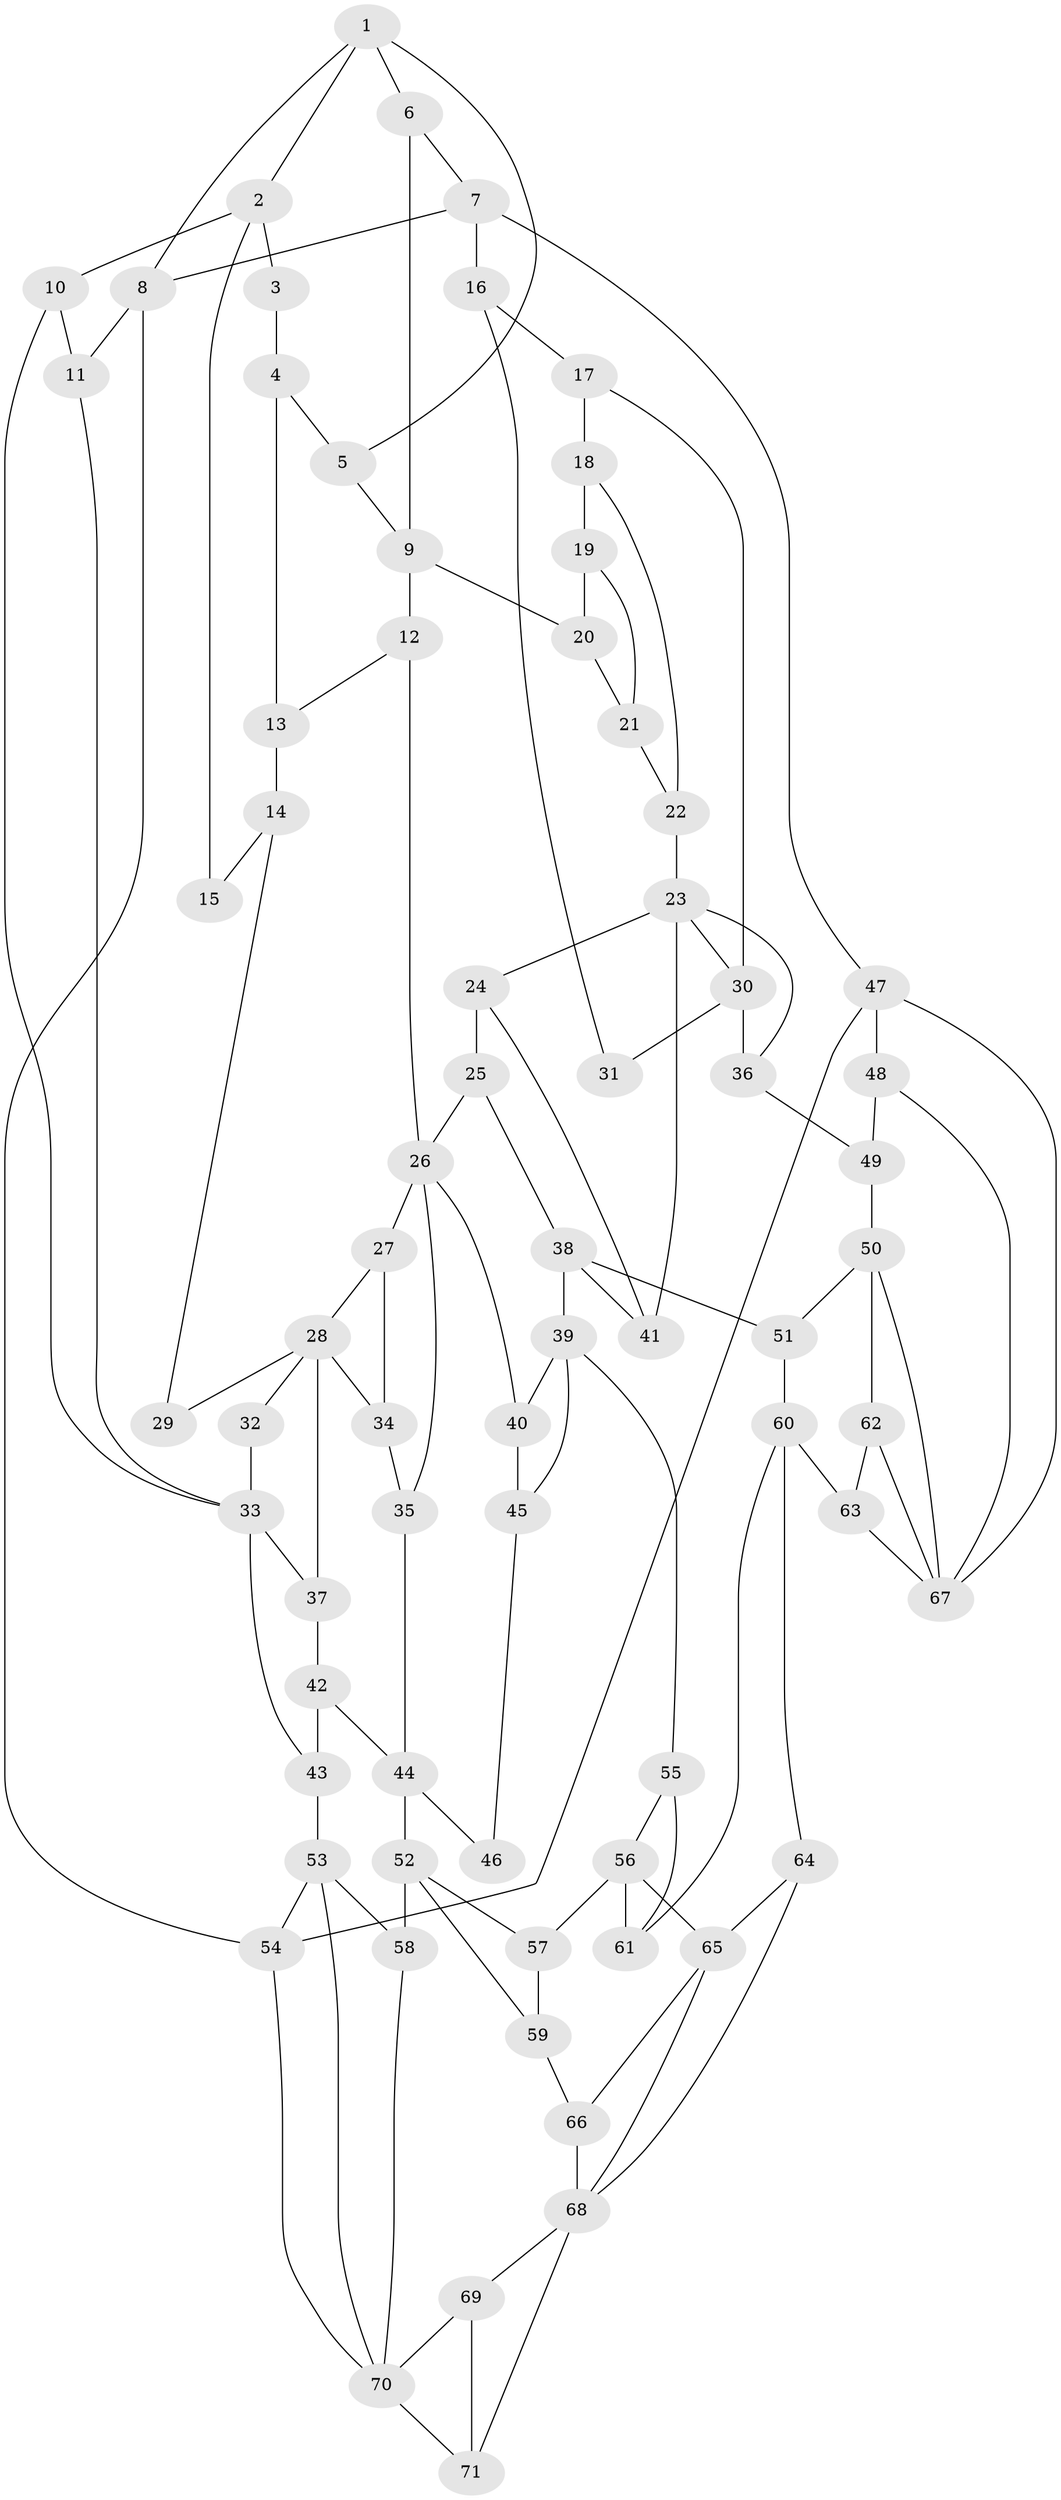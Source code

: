 // original degree distribution, {3: 0.014084507042253521, 5: 0.5211267605633803, 4: 0.23943661971830985, 6: 0.22535211267605634}
// Generated by graph-tools (version 1.1) at 2025/38/03/09/25 02:38:45]
// undirected, 71 vertices, 119 edges
graph export_dot {
graph [start="1"]
  node [color=gray90,style=filled];
  1;
  2;
  3;
  4;
  5;
  6;
  7;
  8;
  9;
  10;
  11;
  12;
  13;
  14;
  15;
  16;
  17;
  18;
  19;
  20;
  21;
  22;
  23;
  24;
  25;
  26;
  27;
  28;
  29;
  30;
  31;
  32;
  33;
  34;
  35;
  36;
  37;
  38;
  39;
  40;
  41;
  42;
  43;
  44;
  45;
  46;
  47;
  48;
  49;
  50;
  51;
  52;
  53;
  54;
  55;
  56;
  57;
  58;
  59;
  60;
  61;
  62;
  63;
  64;
  65;
  66;
  67;
  68;
  69;
  70;
  71;
  1 -- 2 [weight=1.0];
  1 -- 5 [weight=1.0];
  1 -- 6 [weight=1.0];
  1 -- 8 [weight=1.0];
  2 -- 3 [weight=2.0];
  2 -- 10 [weight=1.0];
  2 -- 15 [weight=2.0];
  3 -- 4 [weight=1.0];
  4 -- 5 [weight=1.0];
  4 -- 13 [weight=2.0];
  5 -- 9 [weight=1.0];
  6 -- 7 [weight=1.0];
  6 -- 9 [weight=1.0];
  7 -- 8 [weight=1.0];
  7 -- 16 [weight=1.0];
  7 -- 47 [weight=1.0];
  8 -- 11 [weight=1.0];
  8 -- 54 [weight=1.0];
  9 -- 12 [weight=2.0];
  9 -- 20 [weight=2.0];
  10 -- 11 [weight=1.0];
  10 -- 33 [weight=1.0];
  11 -- 33 [weight=1.0];
  12 -- 13 [weight=1.0];
  12 -- 26 [weight=2.0];
  13 -- 14 [weight=1.0];
  14 -- 15 [weight=1.0];
  14 -- 29 [weight=1.0];
  16 -- 17 [weight=1.0];
  16 -- 31 [weight=1.0];
  17 -- 18 [weight=2.0];
  17 -- 30 [weight=1.0];
  18 -- 19 [weight=2.0];
  18 -- 22 [weight=1.0];
  19 -- 20 [weight=3.0];
  19 -- 21 [weight=1.0];
  20 -- 21 [weight=1.0];
  21 -- 22 [weight=1.0];
  22 -- 23 [weight=2.0];
  23 -- 24 [weight=1.0];
  23 -- 30 [weight=1.0];
  23 -- 36 [weight=1.0];
  23 -- 41 [weight=1.0];
  24 -- 25 [weight=1.0];
  24 -- 41 [weight=1.0];
  25 -- 26 [weight=1.0];
  25 -- 38 [weight=1.0];
  26 -- 27 [weight=1.0];
  26 -- 35 [weight=1.0];
  26 -- 40 [weight=1.0];
  27 -- 28 [weight=1.0];
  27 -- 34 [weight=1.0];
  28 -- 29 [weight=2.0];
  28 -- 32 [weight=1.0];
  28 -- 34 [weight=1.0];
  28 -- 37 [weight=1.0];
  30 -- 31 [weight=2.0];
  30 -- 36 [weight=2.0];
  32 -- 33 [weight=2.0];
  33 -- 37 [weight=1.0];
  33 -- 43 [weight=1.0];
  34 -- 35 [weight=1.0];
  35 -- 44 [weight=1.0];
  36 -- 49 [weight=1.0];
  37 -- 42 [weight=1.0];
  38 -- 39 [weight=2.0];
  38 -- 41 [weight=1.0];
  38 -- 51 [weight=2.0];
  39 -- 40 [weight=1.0];
  39 -- 45 [weight=1.0];
  39 -- 55 [weight=1.0];
  40 -- 45 [weight=1.0];
  42 -- 43 [weight=1.0];
  42 -- 44 [weight=1.0];
  43 -- 53 [weight=2.0];
  44 -- 46 [weight=2.0];
  44 -- 52 [weight=2.0];
  45 -- 46 [weight=1.0];
  47 -- 48 [weight=1.0];
  47 -- 54 [weight=1.0];
  47 -- 67 [weight=1.0];
  48 -- 49 [weight=1.0];
  48 -- 67 [weight=1.0];
  49 -- 50 [weight=1.0];
  50 -- 51 [weight=1.0];
  50 -- 62 [weight=1.0];
  50 -- 67 [weight=1.0];
  51 -- 60 [weight=2.0];
  52 -- 57 [weight=1.0];
  52 -- 58 [weight=1.0];
  52 -- 59 [weight=1.0];
  53 -- 54 [weight=1.0];
  53 -- 58 [weight=1.0];
  53 -- 70 [weight=2.0];
  54 -- 70 [weight=1.0];
  55 -- 56 [weight=1.0];
  55 -- 61 [weight=1.0];
  56 -- 57 [weight=1.0];
  56 -- 61 [weight=1.0];
  56 -- 65 [weight=2.0];
  57 -- 59 [weight=1.0];
  58 -- 70 [weight=1.0];
  59 -- 66 [weight=1.0];
  60 -- 61 [weight=1.0];
  60 -- 63 [weight=2.0];
  60 -- 64 [weight=1.0];
  62 -- 63 [weight=3.0];
  62 -- 67 [weight=2.0];
  63 -- 67 [weight=1.0];
  64 -- 65 [weight=1.0];
  64 -- 68 [weight=1.0];
  65 -- 66 [weight=1.0];
  65 -- 68 [weight=1.0];
  66 -- 68 [weight=2.0];
  68 -- 69 [weight=1.0];
  68 -- 71 [weight=1.0];
  69 -- 70 [weight=1.0];
  69 -- 71 [weight=1.0];
  70 -- 71 [weight=1.0];
}
